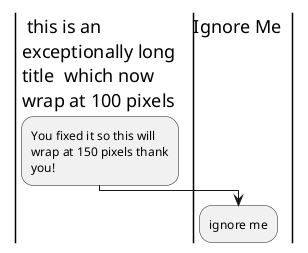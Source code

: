 {
  "sha1": "8r1s2g2h0qrfrc3uesdvy81lgld76jq",
  "insertion": {
    "when": "2024-05-30T20:48:21.498Z",
    "url": "http://forum.plantuml.net/7876/possible-wrap-swimlane-headings-automatically-rather-using",
    "user": "plantuml@gmail.com"
  }
}
@startuml
skinparam swimlaneWidth same
skinparam wrapWidth 150
skinparam swimlaneWrapTitleWidth auto
 
| this is an exceptionally long title  which now wrap at 100 pixels|
:You fixed it so this will wrap at 150 pixels thank you!;
|Ignore Me|
:ignore me;
@enduml
